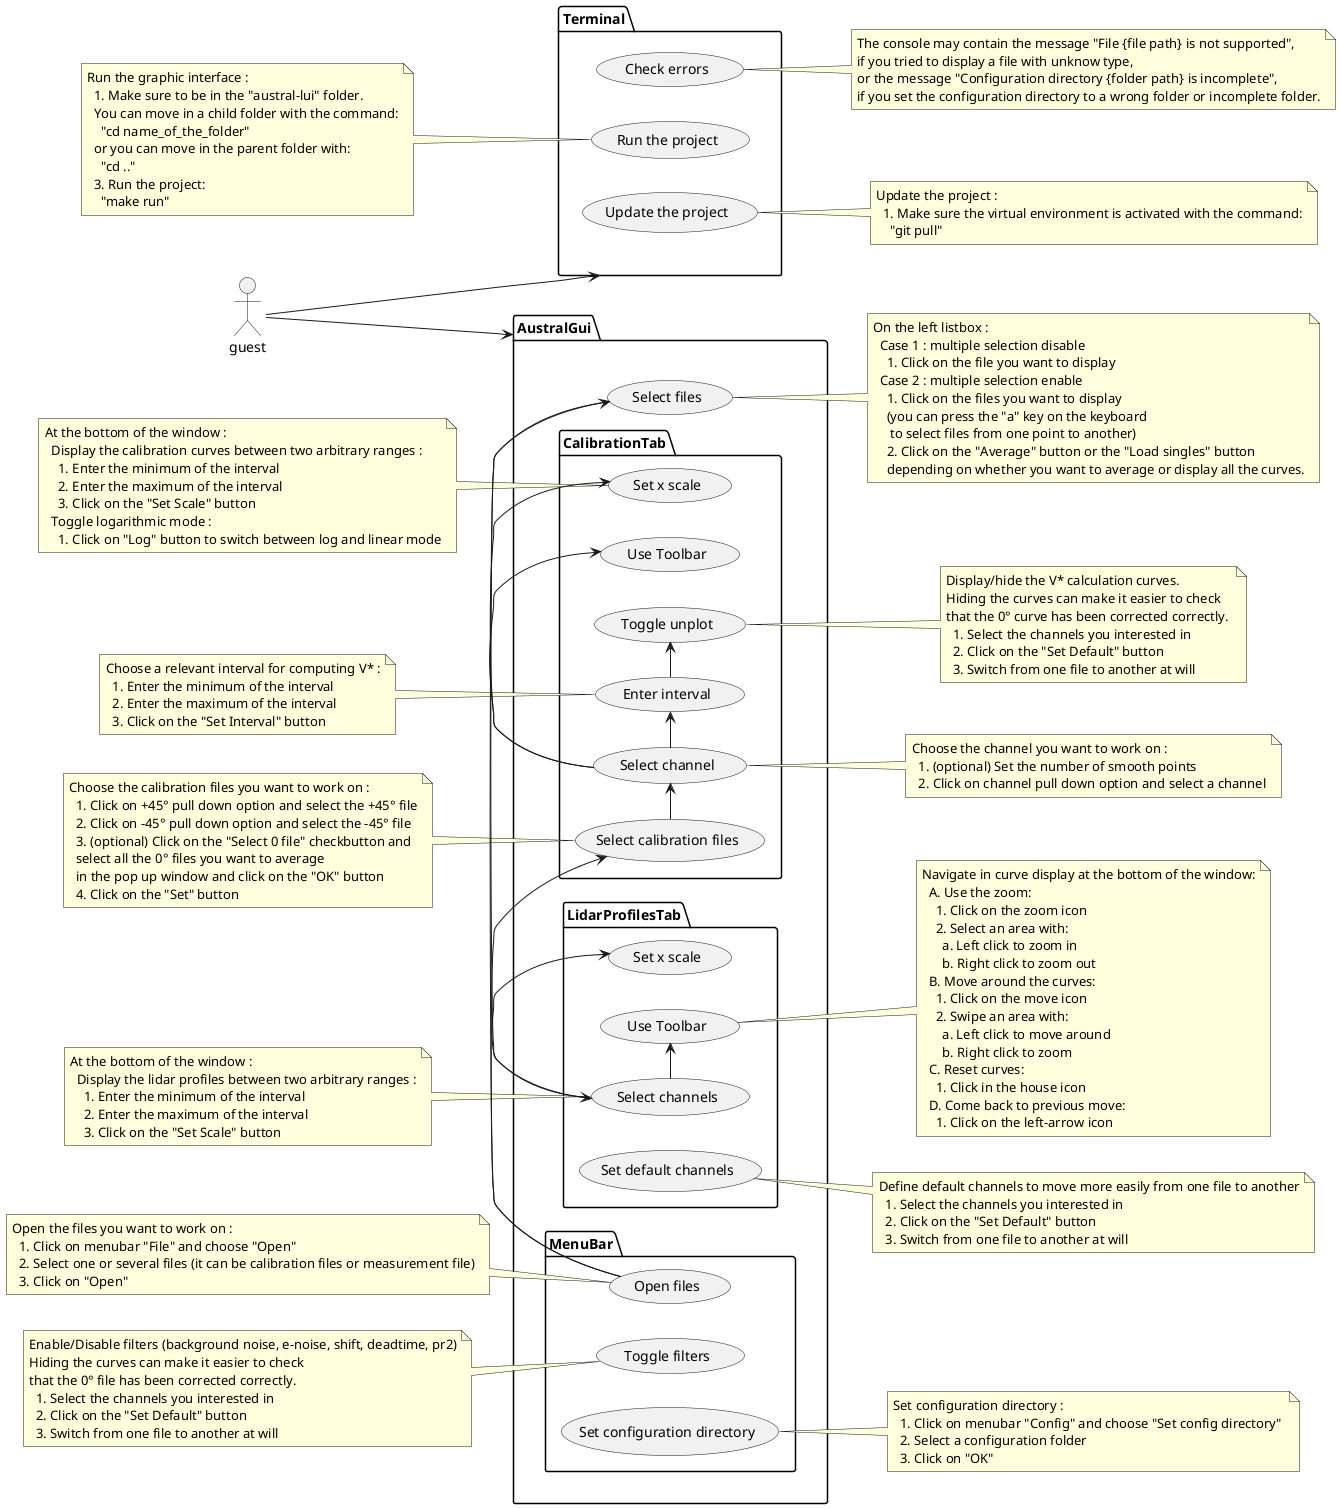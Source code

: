 @startuml

left to right direction
actor "guest" as guest
package Terminal {
    (Check errors) as (CE)
    (Run the project) as (RP)
    (Update the project) as (UP)

}
package AustralGui {
  
    package MenuBar {
        (Open files) as (OF)
        (Toggle filters) as (TF)
        (Set configuration directory) as (SCD)
    }
    
    package LidarProfilesTab {
        (Select channels) as (SCs)
        (Set default channels) as (SDC)
        (Set x scale) as (SXS1)
        (Use Toolbar) as (UT1)

    }
    (Select files) as (SF)
    package CalibrationTab {
        (Select calibration files) as (SCF)
        (Select channel) as (SC)
        (Enter interval) as (EI)
        (Toggle unplot) as (TU)
        (Set x scale) as (SXS2)
        (Use Toolbar) as (UT2)
    }
    
    
}

note left of (OF)
  Open the files you want to work on :
    1. Click on menubar "File" and choose "Open" 
    2. Select one or several files (it can be calibration files or measurement file)
    3. Click on "Open" 
end note

note left of (SCF)
  Choose the calibration files you want to work on :
    1. Click on +45° pull down option and select the +45° file
    2. Click on -45° pull down option and select the -45° file
    3. (optional) Click on the "Select 0 file" checkbutton and
    select all the 0° files you want to average 
    in the pop up window and click on the "OK" button
    4. Click on the "Set" button
end note

note right of (SC)
  Choose the channel you want to work on :
    1. (optional) Set the number of smooth points
    2. Click on channel pull down option and select a channel
end note

note left of (EI)
  Choose a relevant interval for computing V* :
    1. Enter the minimum of the interval
    2. Enter the maximum of the interval 
    3. Click on the "Set Interval" button
end note

note left of (SXS2)
  At the bottom of the window :
    Display the calibration curves between two arbitrary ranges :
      1. Enter the minimum of the interval
      2. Enter the maximum of the interval 
      3. Click on the "Set Scale" button
    Toggle logarithmic mode :
      1. Click on "Log" button to switch between log and linear mode
end note

note left of (SCs)
  At the bottom of the window :
    Display the lidar profiles between two arbitrary ranges :
      1. Enter the minimum of the interval
      2. Enter the maximum of the interval 
      3. Click on the "Set Scale" button
end note

note right of (SDC)
  Define default channels to move more easily from one file to another
    1. Select the channels you interested in
    2. Click on the "Set Default" button
    3. Switch from one file to another at will
end note

note right of (TU)
  Display/hide the V* calculation curves. 
  Hiding the curves can make it easier to check 
  that the 0° curve has been corrected correctly. 
    1. Select the channels you interested in
    2. Click on the "Set Default" button
    3. Switch from one file to another at will
end note

note left of (TF)
  Enable/Disable filters (background noise, e-noise, shift, deadtime, pr2)
  Hiding the curves can make it easier to check 
  that the 0° file has been corrected correctly. 
    1. Select the channels you interested in
    2. Click on the "Set Default" button
    3. Switch from one file to another at will
end note

note right of (SCD)
  Set configuration directory :
    1. Click on menubar "Config" and choose "Set config directory" 
    2. Select a configuration folder
    3. Click on "OK" 
end note

note right of (SF)
On the left listbox :
  Case 1 : multiple selection disable
    1. Click on the file you want to display
  Case 2 : multiple selection enable
    1. Click on the files you want to display 
    (you can press the "a" key on the keyboard
     to select files from one point to another)
    2. Click on the "Average" button or the "Load singles" button
    depending on whether you want to average or display all the curves.
end note

note right of (CE)
The console may contain the message "File {file path} is not supported", 
if you tried to display a file with unknow type, 
or the message "Configuration directory {folder path} is incomplete",
if you set the configuration directory to a wrong folder or incomplete folder.
end note

note left of (RP)
  Run the graphic interface :
    1. Make sure to be in the "austral-lui" folder. 
    You can move in a child folder with the command:
      "cd name_of_the_folder"
    or you can move in the parent folder with:
      "cd .."
    3. Run the project:
      "make run"
end note

note right of (UP)
  Update the project :
    1. Make sure the virtual environment is activated with the command:
      "git pull"
end note

note right of (UT1)
  Navigate in curve display at the bottom of the window:
    A. Use the zoom:
      1. Click on the zoom icon
      2. Select an area with:
        a. Left click to zoom in
        b. Right click to zoom out
    B. Move around the curves:
      1. Click on the move icon
      2. Swipe an area with:
        a. Left click to move around
        b. Right click to zoom
    C. Reset curves:
      1. Click in the house icon
    D. Come back to previous move:
      1. Click on the left-arrow icon
end note

(SF) -> (SCs)
(OF) -> (SCF)
(OF) -> (SF)
(SCF) -> (SC)
(SC) -> (SXS2)
(SC) -> (UT2)
(SCs) -> (SXS1)
(SCs) -> (UT1)

(SC) -> (EI)
(EI) -> (TU)
(guest) --> AustralGui
(guest) --> Terminal


@enduml